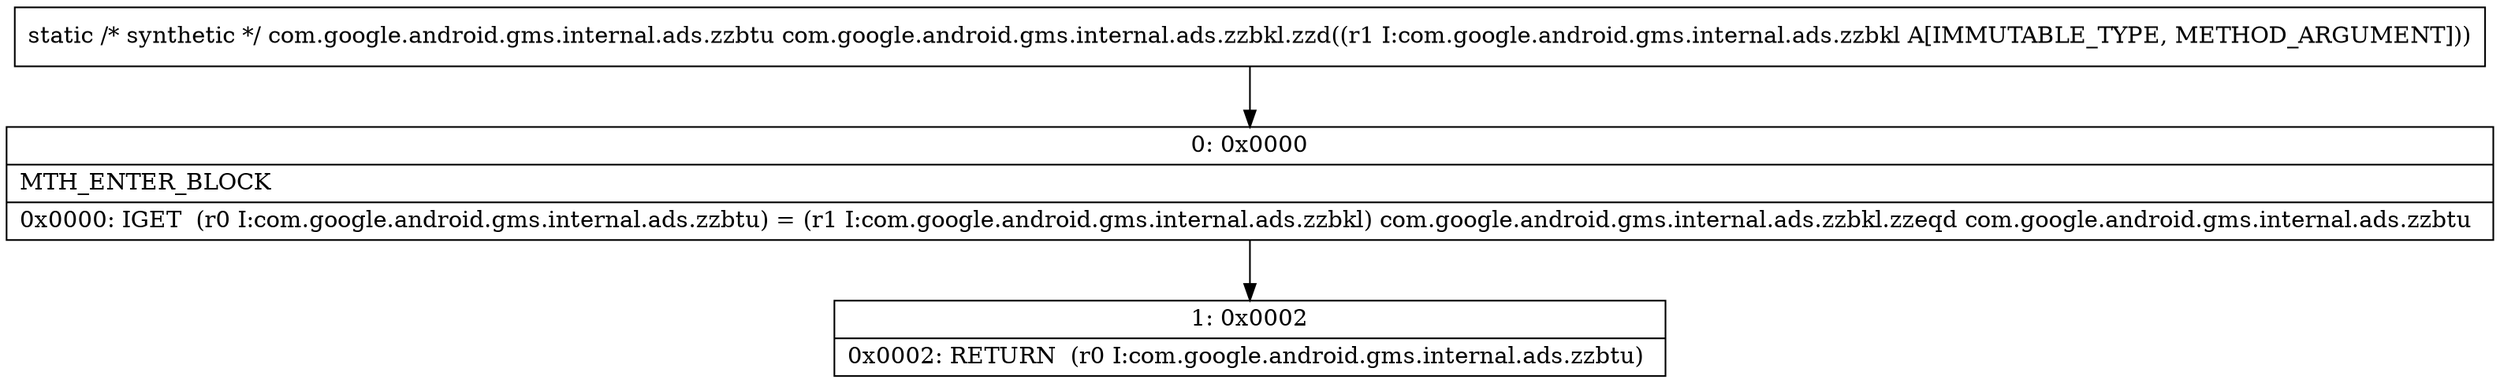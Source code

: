 digraph "CFG forcom.google.android.gms.internal.ads.zzbkl.zzd(Lcom\/google\/android\/gms\/internal\/ads\/zzbkl;)Lcom\/google\/android\/gms\/internal\/ads\/zzbtu;" {
Node_0 [shape=record,label="{0\:\ 0x0000|MTH_ENTER_BLOCK\l|0x0000: IGET  (r0 I:com.google.android.gms.internal.ads.zzbtu) = (r1 I:com.google.android.gms.internal.ads.zzbkl) com.google.android.gms.internal.ads.zzbkl.zzeqd com.google.android.gms.internal.ads.zzbtu \l}"];
Node_1 [shape=record,label="{1\:\ 0x0002|0x0002: RETURN  (r0 I:com.google.android.gms.internal.ads.zzbtu) \l}"];
MethodNode[shape=record,label="{static \/* synthetic *\/ com.google.android.gms.internal.ads.zzbtu com.google.android.gms.internal.ads.zzbkl.zzd((r1 I:com.google.android.gms.internal.ads.zzbkl A[IMMUTABLE_TYPE, METHOD_ARGUMENT])) }"];
MethodNode -> Node_0;
Node_0 -> Node_1;
}


